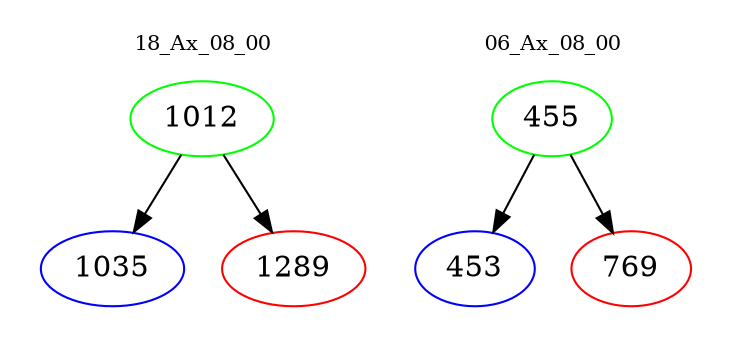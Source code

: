 digraph{
subgraph cluster_0 {
color = white
label = "18_Ax_08_00";
fontsize=10;
T0_1012 [label="1012", color="green"]
T0_1012 -> T0_1035 [color="black"]
T0_1035 [label="1035", color="blue"]
T0_1012 -> T0_1289 [color="black"]
T0_1289 [label="1289", color="red"]
}
subgraph cluster_1 {
color = white
label = "06_Ax_08_00";
fontsize=10;
T1_455 [label="455", color="green"]
T1_455 -> T1_453 [color="black"]
T1_453 [label="453", color="blue"]
T1_455 -> T1_769 [color="black"]
T1_769 [label="769", color="red"]
}
}
